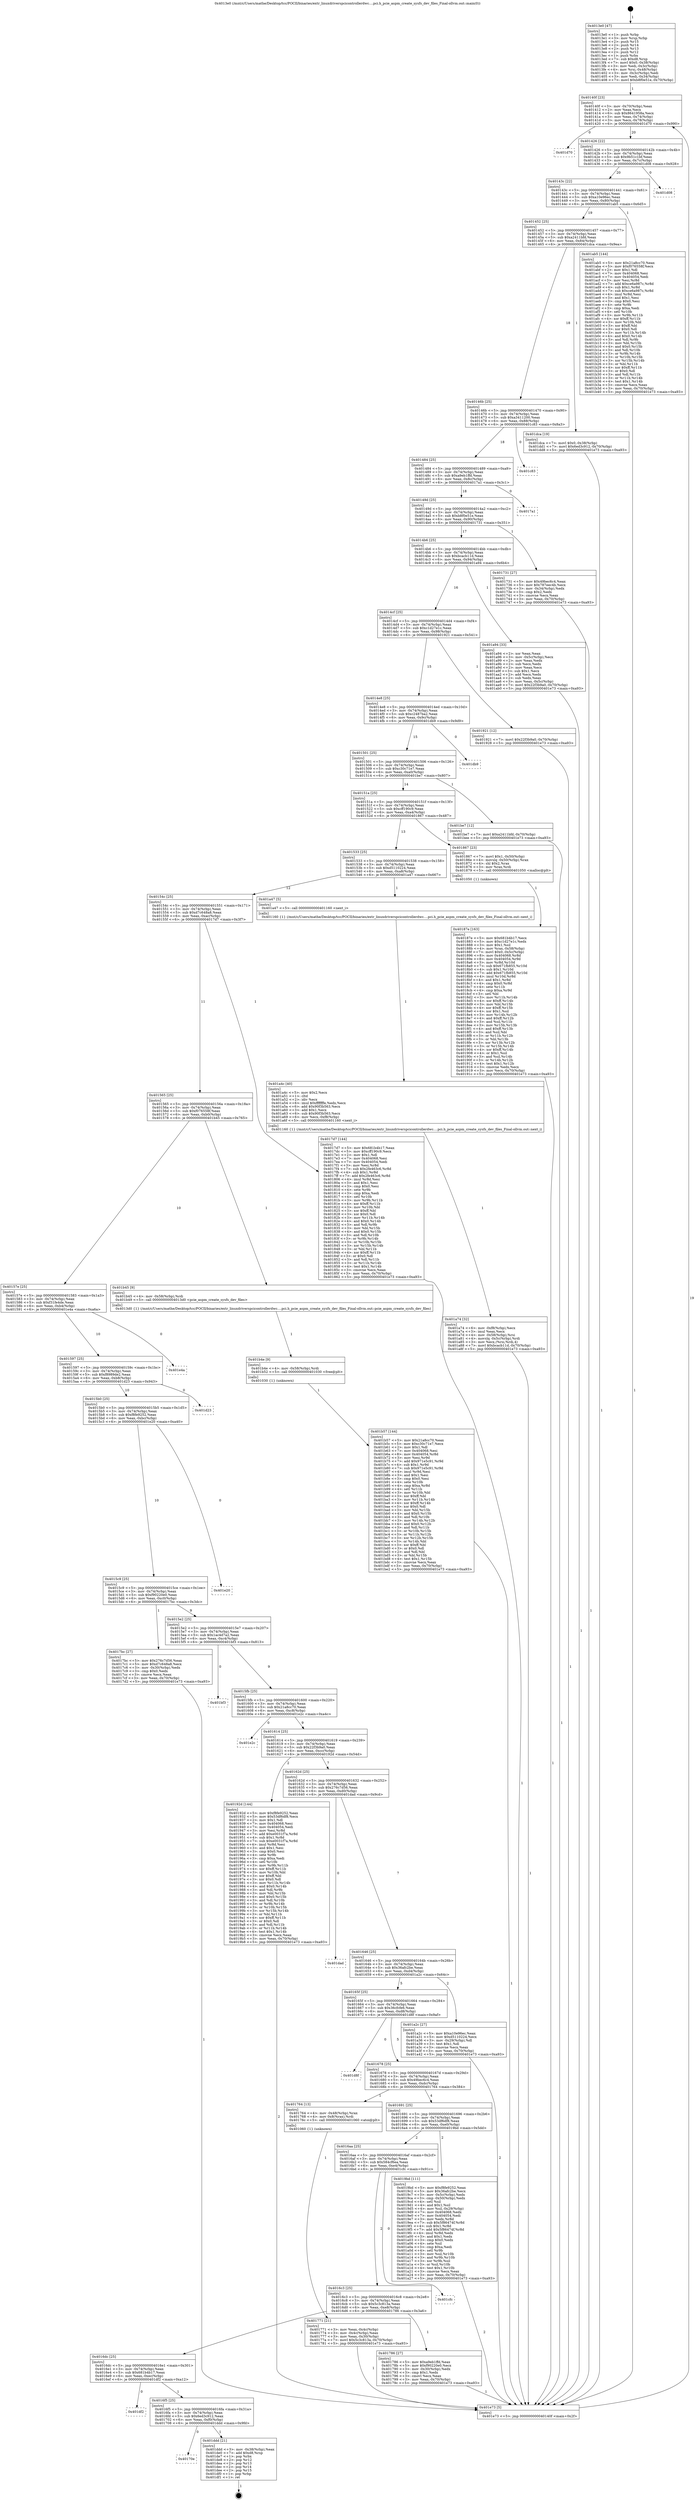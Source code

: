 digraph "0x4013e0" {
  label = "0x4013e0 (/mnt/c/Users/mathe/Desktop/tcc/POCII/binaries/extr_linuxdriverspcicontrollerdwc....pci.h_pcie_aspm_create_sysfs_dev_files_Final-ollvm.out::main(0))"
  labelloc = "t"
  node[shape=record]

  Entry [label="",width=0.3,height=0.3,shape=circle,fillcolor=black,style=filled]
  "0x40140f" [label="{
     0x40140f [23]\l
     | [instrs]\l
     &nbsp;&nbsp;0x40140f \<+3\>: mov -0x70(%rbp),%eax\l
     &nbsp;&nbsp;0x401412 \<+2\>: mov %eax,%ecx\l
     &nbsp;&nbsp;0x401414 \<+6\>: sub $0x8641958a,%ecx\l
     &nbsp;&nbsp;0x40141a \<+3\>: mov %eax,-0x74(%rbp)\l
     &nbsp;&nbsp;0x40141d \<+3\>: mov %ecx,-0x78(%rbp)\l
     &nbsp;&nbsp;0x401420 \<+6\>: je 0000000000401d70 \<main+0x990\>\l
  }"]
  "0x401d70" [label="{
     0x401d70\l
  }", style=dashed]
  "0x401426" [label="{
     0x401426 [22]\l
     | [instrs]\l
     &nbsp;&nbsp;0x401426 \<+5\>: jmp 000000000040142b \<main+0x4b\>\l
     &nbsp;&nbsp;0x40142b \<+3\>: mov -0x74(%rbp),%eax\l
     &nbsp;&nbsp;0x40142e \<+5\>: sub $0x9b51c1bf,%eax\l
     &nbsp;&nbsp;0x401433 \<+3\>: mov %eax,-0x7c(%rbp)\l
     &nbsp;&nbsp;0x401436 \<+6\>: je 0000000000401d08 \<main+0x928\>\l
  }"]
  Exit [label="",width=0.3,height=0.3,shape=circle,fillcolor=black,style=filled,peripheries=2]
  "0x401d08" [label="{
     0x401d08\l
  }", style=dashed]
  "0x40143c" [label="{
     0x40143c [22]\l
     | [instrs]\l
     &nbsp;&nbsp;0x40143c \<+5\>: jmp 0000000000401441 \<main+0x61\>\l
     &nbsp;&nbsp;0x401441 \<+3\>: mov -0x74(%rbp),%eax\l
     &nbsp;&nbsp;0x401444 \<+5\>: sub $0xa10e96ec,%eax\l
     &nbsp;&nbsp;0x401449 \<+3\>: mov %eax,-0x80(%rbp)\l
     &nbsp;&nbsp;0x40144c \<+6\>: je 0000000000401ab5 \<main+0x6d5\>\l
  }"]
  "0x40170e" [label="{
     0x40170e\l
  }", style=dashed]
  "0x401ab5" [label="{
     0x401ab5 [144]\l
     | [instrs]\l
     &nbsp;&nbsp;0x401ab5 \<+5\>: mov $0x21a8cc70,%eax\l
     &nbsp;&nbsp;0x401aba \<+5\>: mov $0xf076558f,%ecx\l
     &nbsp;&nbsp;0x401abf \<+2\>: mov $0x1,%dl\l
     &nbsp;&nbsp;0x401ac1 \<+7\>: mov 0x404068,%esi\l
     &nbsp;&nbsp;0x401ac8 \<+7\>: mov 0x404054,%edi\l
     &nbsp;&nbsp;0x401acf \<+3\>: mov %esi,%r8d\l
     &nbsp;&nbsp;0x401ad2 \<+7\>: add $0xce6a987c,%r8d\l
     &nbsp;&nbsp;0x401ad9 \<+4\>: sub $0x1,%r8d\l
     &nbsp;&nbsp;0x401add \<+7\>: sub $0xce6a987c,%r8d\l
     &nbsp;&nbsp;0x401ae4 \<+4\>: imul %r8d,%esi\l
     &nbsp;&nbsp;0x401ae8 \<+3\>: and $0x1,%esi\l
     &nbsp;&nbsp;0x401aeb \<+3\>: cmp $0x0,%esi\l
     &nbsp;&nbsp;0x401aee \<+4\>: sete %r9b\l
     &nbsp;&nbsp;0x401af2 \<+3\>: cmp $0xa,%edi\l
     &nbsp;&nbsp;0x401af5 \<+4\>: setl %r10b\l
     &nbsp;&nbsp;0x401af9 \<+3\>: mov %r9b,%r11b\l
     &nbsp;&nbsp;0x401afc \<+4\>: xor $0xff,%r11b\l
     &nbsp;&nbsp;0x401b00 \<+3\>: mov %r10b,%bl\l
     &nbsp;&nbsp;0x401b03 \<+3\>: xor $0xff,%bl\l
     &nbsp;&nbsp;0x401b06 \<+3\>: xor $0x0,%dl\l
     &nbsp;&nbsp;0x401b09 \<+3\>: mov %r11b,%r14b\l
     &nbsp;&nbsp;0x401b0c \<+4\>: and $0x0,%r14b\l
     &nbsp;&nbsp;0x401b10 \<+3\>: and %dl,%r9b\l
     &nbsp;&nbsp;0x401b13 \<+3\>: mov %bl,%r15b\l
     &nbsp;&nbsp;0x401b16 \<+4\>: and $0x0,%r15b\l
     &nbsp;&nbsp;0x401b1a \<+3\>: and %dl,%r10b\l
     &nbsp;&nbsp;0x401b1d \<+3\>: or %r9b,%r14b\l
     &nbsp;&nbsp;0x401b20 \<+3\>: or %r10b,%r15b\l
     &nbsp;&nbsp;0x401b23 \<+3\>: xor %r15b,%r14b\l
     &nbsp;&nbsp;0x401b26 \<+3\>: or %bl,%r11b\l
     &nbsp;&nbsp;0x401b29 \<+4\>: xor $0xff,%r11b\l
     &nbsp;&nbsp;0x401b2d \<+3\>: or $0x0,%dl\l
     &nbsp;&nbsp;0x401b30 \<+3\>: and %dl,%r11b\l
     &nbsp;&nbsp;0x401b33 \<+3\>: or %r11b,%r14b\l
     &nbsp;&nbsp;0x401b36 \<+4\>: test $0x1,%r14b\l
     &nbsp;&nbsp;0x401b3a \<+3\>: cmovne %ecx,%eax\l
     &nbsp;&nbsp;0x401b3d \<+3\>: mov %eax,-0x70(%rbp)\l
     &nbsp;&nbsp;0x401b40 \<+5\>: jmp 0000000000401e73 \<main+0xa93\>\l
  }"]
  "0x401452" [label="{
     0x401452 [25]\l
     | [instrs]\l
     &nbsp;&nbsp;0x401452 \<+5\>: jmp 0000000000401457 \<main+0x77\>\l
     &nbsp;&nbsp;0x401457 \<+3\>: mov -0x74(%rbp),%eax\l
     &nbsp;&nbsp;0x40145a \<+5\>: sub $0xa2411bfd,%eax\l
     &nbsp;&nbsp;0x40145f \<+6\>: mov %eax,-0x84(%rbp)\l
     &nbsp;&nbsp;0x401465 \<+6\>: je 0000000000401dca \<main+0x9ea\>\l
  }"]
  "0x401ddd" [label="{
     0x401ddd [21]\l
     | [instrs]\l
     &nbsp;&nbsp;0x401ddd \<+3\>: mov -0x38(%rbp),%eax\l
     &nbsp;&nbsp;0x401de0 \<+7\>: add $0xd8,%rsp\l
     &nbsp;&nbsp;0x401de7 \<+1\>: pop %rbx\l
     &nbsp;&nbsp;0x401de8 \<+2\>: pop %r12\l
     &nbsp;&nbsp;0x401dea \<+2\>: pop %r13\l
     &nbsp;&nbsp;0x401dec \<+2\>: pop %r14\l
     &nbsp;&nbsp;0x401dee \<+2\>: pop %r15\l
     &nbsp;&nbsp;0x401df0 \<+1\>: pop %rbp\l
     &nbsp;&nbsp;0x401df1 \<+1\>: ret\l
  }"]
  "0x401dca" [label="{
     0x401dca [19]\l
     | [instrs]\l
     &nbsp;&nbsp;0x401dca \<+7\>: movl $0x0,-0x38(%rbp)\l
     &nbsp;&nbsp;0x401dd1 \<+7\>: movl $0x6ed3c912,-0x70(%rbp)\l
     &nbsp;&nbsp;0x401dd8 \<+5\>: jmp 0000000000401e73 \<main+0xa93\>\l
  }"]
  "0x40146b" [label="{
     0x40146b [25]\l
     | [instrs]\l
     &nbsp;&nbsp;0x40146b \<+5\>: jmp 0000000000401470 \<main+0x90\>\l
     &nbsp;&nbsp;0x401470 \<+3\>: mov -0x74(%rbp),%eax\l
     &nbsp;&nbsp;0x401473 \<+5\>: sub $0xa3411200,%eax\l
     &nbsp;&nbsp;0x401478 \<+6\>: mov %eax,-0x88(%rbp)\l
     &nbsp;&nbsp;0x40147e \<+6\>: je 0000000000401c83 \<main+0x8a3\>\l
  }"]
  "0x4016f5" [label="{
     0x4016f5 [25]\l
     | [instrs]\l
     &nbsp;&nbsp;0x4016f5 \<+5\>: jmp 00000000004016fa \<main+0x31a\>\l
     &nbsp;&nbsp;0x4016fa \<+3\>: mov -0x74(%rbp),%eax\l
     &nbsp;&nbsp;0x4016fd \<+5\>: sub $0x6ed3c912,%eax\l
     &nbsp;&nbsp;0x401702 \<+6\>: mov %eax,-0xf0(%rbp)\l
     &nbsp;&nbsp;0x401708 \<+6\>: je 0000000000401ddd \<main+0x9fd\>\l
  }"]
  "0x401c83" [label="{
     0x401c83\l
  }", style=dashed]
  "0x401484" [label="{
     0x401484 [25]\l
     | [instrs]\l
     &nbsp;&nbsp;0x401484 \<+5\>: jmp 0000000000401489 \<main+0xa9\>\l
     &nbsp;&nbsp;0x401489 \<+3\>: mov -0x74(%rbp),%eax\l
     &nbsp;&nbsp;0x40148c \<+5\>: sub $0xa9eb1ffd,%eax\l
     &nbsp;&nbsp;0x401491 \<+6\>: mov %eax,-0x8c(%rbp)\l
     &nbsp;&nbsp;0x401497 \<+6\>: je 00000000004017a1 \<main+0x3c1\>\l
  }"]
  "0x401df2" [label="{
     0x401df2\l
  }", style=dashed]
  "0x4017a1" [label="{
     0x4017a1\l
  }", style=dashed]
  "0x40149d" [label="{
     0x40149d [25]\l
     | [instrs]\l
     &nbsp;&nbsp;0x40149d \<+5\>: jmp 00000000004014a2 \<main+0xc2\>\l
     &nbsp;&nbsp;0x4014a2 \<+3\>: mov -0x74(%rbp),%eax\l
     &nbsp;&nbsp;0x4014a5 \<+5\>: sub $0xb8f0e51e,%eax\l
     &nbsp;&nbsp;0x4014aa \<+6\>: mov %eax,-0x90(%rbp)\l
     &nbsp;&nbsp;0x4014b0 \<+6\>: je 0000000000401731 \<main+0x351\>\l
  }"]
  "0x401b57" [label="{
     0x401b57 [144]\l
     | [instrs]\l
     &nbsp;&nbsp;0x401b57 \<+5\>: mov $0x21a8cc70,%eax\l
     &nbsp;&nbsp;0x401b5c \<+5\>: mov $0xc30c71e7,%ecx\l
     &nbsp;&nbsp;0x401b61 \<+2\>: mov $0x1,%dl\l
     &nbsp;&nbsp;0x401b63 \<+7\>: mov 0x404068,%esi\l
     &nbsp;&nbsp;0x401b6a \<+8\>: mov 0x404054,%r8d\l
     &nbsp;&nbsp;0x401b72 \<+3\>: mov %esi,%r9d\l
     &nbsp;&nbsp;0x401b75 \<+7\>: add $0x971e5c91,%r9d\l
     &nbsp;&nbsp;0x401b7c \<+4\>: sub $0x1,%r9d\l
     &nbsp;&nbsp;0x401b80 \<+7\>: sub $0x971e5c91,%r9d\l
     &nbsp;&nbsp;0x401b87 \<+4\>: imul %r9d,%esi\l
     &nbsp;&nbsp;0x401b8b \<+3\>: and $0x1,%esi\l
     &nbsp;&nbsp;0x401b8e \<+3\>: cmp $0x0,%esi\l
     &nbsp;&nbsp;0x401b91 \<+4\>: sete %r10b\l
     &nbsp;&nbsp;0x401b95 \<+4\>: cmp $0xa,%r8d\l
     &nbsp;&nbsp;0x401b99 \<+4\>: setl %r11b\l
     &nbsp;&nbsp;0x401b9d \<+3\>: mov %r10b,%bl\l
     &nbsp;&nbsp;0x401ba0 \<+3\>: xor $0xff,%bl\l
     &nbsp;&nbsp;0x401ba3 \<+3\>: mov %r11b,%r14b\l
     &nbsp;&nbsp;0x401ba6 \<+4\>: xor $0xff,%r14b\l
     &nbsp;&nbsp;0x401baa \<+3\>: xor $0x0,%dl\l
     &nbsp;&nbsp;0x401bad \<+3\>: mov %bl,%r15b\l
     &nbsp;&nbsp;0x401bb0 \<+4\>: and $0x0,%r15b\l
     &nbsp;&nbsp;0x401bb4 \<+3\>: and %dl,%r10b\l
     &nbsp;&nbsp;0x401bb7 \<+3\>: mov %r14b,%r12b\l
     &nbsp;&nbsp;0x401bba \<+4\>: and $0x0,%r12b\l
     &nbsp;&nbsp;0x401bbe \<+3\>: and %dl,%r11b\l
     &nbsp;&nbsp;0x401bc1 \<+3\>: or %r10b,%r15b\l
     &nbsp;&nbsp;0x401bc4 \<+3\>: or %r11b,%r12b\l
     &nbsp;&nbsp;0x401bc7 \<+3\>: xor %r12b,%r15b\l
     &nbsp;&nbsp;0x401bca \<+3\>: or %r14b,%bl\l
     &nbsp;&nbsp;0x401bcd \<+3\>: xor $0xff,%bl\l
     &nbsp;&nbsp;0x401bd0 \<+3\>: or $0x0,%dl\l
     &nbsp;&nbsp;0x401bd3 \<+2\>: and %dl,%bl\l
     &nbsp;&nbsp;0x401bd5 \<+3\>: or %bl,%r15b\l
     &nbsp;&nbsp;0x401bd8 \<+4\>: test $0x1,%r15b\l
     &nbsp;&nbsp;0x401bdc \<+3\>: cmovne %ecx,%eax\l
     &nbsp;&nbsp;0x401bdf \<+3\>: mov %eax,-0x70(%rbp)\l
     &nbsp;&nbsp;0x401be2 \<+5\>: jmp 0000000000401e73 \<main+0xa93\>\l
  }"]
  "0x401731" [label="{
     0x401731 [27]\l
     | [instrs]\l
     &nbsp;&nbsp;0x401731 \<+5\>: mov $0x49bec6c4,%eax\l
     &nbsp;&nbsp;0x401736 \<+5\>: mov $0x787eec4b,%ecx\l
     &nbsp;&nbsp;0x40173b \<+3\>: mov -0x34(%rbp),%edx\l
     &nbsp;&nbsp;0x40173e \<+3\>: cmp $0x2,%edx\l
     &nbsp;&nbsp;0x401741 \<+3\>: cmovne %ecx,%eax\l
     &nbsp;&nbsp;0x401744 \<+3\>: mov %eax,-0x70(%rbp)\l
     &nbsp;&nbsp;0x401747 \<+5\>: jmp 0000000000401e73 \<main+0xa93\>\l
  }"]
  "0x4014b6" [label="{
     0x4014b6 [25]\l
     | [instrs]\l
     &nbsp;&nbsp;0x4014b6 \<+5\>: jmp 00000000004014bb \<main+0xdb\>\l
     &nbsp;&nbsp;0x4014bb \<+3\>: mov -0x74(%rbp),%eax\l
     &nbsp;&nbsp;0x4014be \<+5\>: sub $0xbcacb11d,%eax\l
     &nbsp;&nbsp;0x4014c3 \<+6\>: mov %eax,-0x94(%rbp)\l
     &nbsp;&nbsp;0x4014c9 \<+6\>: je 0000000000401a94 \<main+0x6b4\>\l
  }"]
  "0x401e73" [label="{
     0x401e73 [5]\l
     | [instrs]\l
     &nbsp;&nbsp;0x401e73 \<+5\>: jmp 000000000040140f \<main+0x2f\>\l
  }"]
  "0x4013e0" [label="{
     0x4013e0 [47]\l
     | [instrs]\l
     &nbsp;&nbsp;0x4013e0 \<+1\>: push %rbp\l
     &nbsp;&nbsp;0x4013e1 \<+3\>: mov %rsp,%rbp\l
     &nbsp;&nbsp;0x4013e4 \<+2\>: push %r15\l
     &nbsp;&nbsp;0x4013e6 \<+2\>: push %r14\l
     &nbsp;&nbsp;0x4013e8 \<+2\>: push %r13\l
     &nbsp;&nbsp;0x4013ea \<+2\>: push %r12\l
     &nbsp;&nbsp;0x4013ec \<+1\>: push %rbx\l
     &nbsp;&nbsp;0x4013ed \<+7\>: sub $0xd8,%rsp\l
     &nbsp;&nbsp;0x4013f4 \<+7\>: movl $0x0,-0x38(%rbp)\l
     &nbsp;&nbsp;0x4013fb \<+3\>: mov %edi,-0x3c(%rbp)\l
     &nbsp;&nbsp;0x4013fe \<+4\>: mov %rsi,-0x48(%rbp)\l
     &nbsp;&nbsp;0x401402 \<+3\>: mov -0x3c(%rbp),%edi\l
     &nbsp;&nbsp;0x401405 \<+3\>: mov %edi,-0x34(%rbp)\l
     &nbsp;&nbsp;0x401408 \<+7\>: movl $0xb8f0e51e,-0x70(%rbp)\l
  }"]
  "0x401b4e" [label="{
     0x401b4e [9]\l
     | [instrs]\l
     &nbsp;&nbsp;0x401b4e \<+4\>: mov -0x58(%rbp),%rdi\l
     &nbsp;&nbsp;0x401b52 \<+5\>: call 0000000000401030 \<free@plt\>\l
     | [calls]\l
     &nbsp;&nbsp;0x401030 \{1\} (unknown)\l
  }"]
  "0x401a94" [label="{
     0x401a94 [33]\l
     | [instrs]\l
     &nbsp;&nbsp;0x401a94 \<+2\>: xor %eax,%eax\l
     &nbsp;&nbsp;0x401a96 \<+3\>: mov -0x5c(%rbp),%ecx\l
     &nbsp;&nbsp;0x401a99 \<+2\>: mov %eax,%edx\l
     &nbsp;&nbsp;0x401a9b \<+2\>: sub %ecx,%edx\l
     &nbsp;&nbsp;0x401a9d \<+2\>: mov %eax,%ecx\l
     &nbsp;&nbsp;0x401a9f \<+3\>: sub $0x1,%ecx\l
     &nbsp;&nbsp;0x401aa2 \<+2\>: add %ecx,%edx\l
     &nbsp;&nbsp;0x401aa4 \<+2\>: sub %edx,%eax\l
     &nbsp;&nbsp;0x401aa6 \<+3\>: mov %eax,-0x5c(%rbp)\l
     &nbsp;&nbsp;0x401aa9 \<+7\>: movl $0x22f3b9a0,-0x70(%rbp)\l
     &nbsp;&nbsp;0x401ab0 \<+5\>: jmp 0000000000401e73 \<main+0xa93\>\l
  }"]
  "0x4014cf" [label="{
     0x4014cf [25]\l
     | [instrs]\l
     &nbsp;&nbsp;0x4014cf \<+5\>: jmp 00000000004014d4 \<main+0xf4\>\l
     &nbsp;&nbsp;0x4014d4 \<+3\>: mov -0x74(%rbp),%eax\l
     &nbsp;&nbsp;0x4014d7 \<+5\>: sub $0xc1d27e1c,%eax\l
     &nbsp;&nbsp;0x4014dc \<+6\>: mov %eax,-0x98(%rbp)\l
     &nbsp;&nbsp;0x4014e2 \<+6\>: je 0000000000401921 \<main+0x541\>\l
  }"]
  "0x401a74" [label="{
     0x401a74 [32]\l
     | [instrs]\l
     &nbsp;&nbsp;0x401a74 \<+6\>: mov -0xf8(%rbp),%ecx\l
     &nbsp;&nbsp;0x401a7a \<+3\>: imul %eax,%ecx\l
     &nbsp;&nbsp;0x401a7d \<+4\>: mov -0x58(%rbp),%rsi\l
     &nbsp;&nbsp;0x401a81 \<+4\>: movslq -0x5c(%rbp),%rdi\l
     &nbsp;&nbsp;0x401a85 \<+3\>: mov %ecx,(%rsi,%rdi,4)\l
     &nbsp;&nbsp;0x401a88 \<+7\>: movl $0xbcacb11d,-0x70(%rbp)\l
     &nbsp;&nbsp;0x401a8f \<+5\>: jmp 0000000000401e73 \<main+0xa93\>\l
  }"]
  "0x401921" [label="{
     0x401921 [12]\l
     | [instrs]\l
     &nbsp;&nbsp;0x401921 \<+7\>: movl $0x22f3b9a0,-0x70(%rbp)\l
     &nbsp;&nbsp;0x401928 \<+5\>: jmp 0000000000401e73 \<main+0xa93\>\l
  }"]
  "0x4014e8" [label="{
     0x4014e8 [25]\l
     | [instrs]\l
     &nbsp;&nbsp;0x4014e8 \<+5\>: jmp 00000000004014ed \<main+0x10d\>\l
     &nbsp;&nbsp;0x4014ed \<+3\>: mov -0x74(%rbp),%eax\l
     &nbsp;&nbsp;0x4014f0 \<+5\>: sub $0xc2487ba2,%eax\l
     &nbsp;&nbsp;0x4014f5 \<+6\>: mov %eax,-0x9c(%rbp)\l
     &nbsp;&nbsp;0x4014fb \<+6\>: je 0000000000401db9 \<main+0x9d9\>\l
  }"]
  "0x401a4c" [label="{
     0x401a4c [40]\l
     | [instrs]\l
     &nbsp;&nbsp;0x401a4c \<+5\>: mov $0x2,%ecx\l
     &nbsp;&nbsp;0x401a51 \<+1\>: cltd\l
     &nbsp;&nbsp;0x401a52 \<+2\>: idiv %ecx\l
     &nbsp;&nbsp;0x401a54 \<+6\>: imul $0xfffffffe,%edx,%ecx\l
     &nbsp;&nbsp;0x401a5a \<+6\>: add $0x90f3b563,%ecx\l
     &nbsp;&nbsp;0x401a60 \<+3\>: add $0x1,%ecx\l
     &nbsp;&nbsp;0x401a63 \<+6\>: sub $0x90f3b563,%ecx\l
     &nbsp;&nbsp;0x401a69 \<+6\>: mov %ecx,-0xf8(%rbp)\l
     &nbsp;&nbsp;0x401a6f \<+5\>: call 0000000000401160 \<next_i\>\l
     | [calls]\l
     &nbsp;&nbsp;0x401160 \{1\} (/mnt/c/Users/mathe/Desktop/tcc/POCII/binaries/extr_linuxdriverspcicontrollerdwc....pci.h_pcie_aspm_create_sysfs_dev_files_Final-ollvm.out::next_i)\l
  }"]
  "0x401db9" [label="{
     0x401db9\l
  }", style=dashed]
  "0x401501" [label="{
     0x401501 [25]\l
     | [instrs]\l
     &nbsp;&nbsp;0x401501 \<+5\>: jmp 0000000000401506 \<main+0x126\>\l
     &nbsp;&nbsp;0x401506 \<+3\>: mov -0x74(%rbp),%eax\l
     &nbsp;&nbsp;0x401509 \<+5\>: sub $0xc30c71e7,%eax\l
     &nbsp;&nbsp;0x40150e \<+6\>: mov %eax,-0xa0(%rbp)\l
     &nbsp;&nbsp;0x401514 \<+6\>: je 0000000000401be7 \<main+0x807\>\l
  }"]
  "0x40187e" [label="{
     0x40187e [163]\l
     | [instrs]\l
     &nbsp;&nbsp;0x40187e \<+5\>: mov $0x681b4b17,%ecx\l
     &nbsp;&nbsp;0x401883 \<+5\>: mov $0xc1d27e1c,%edx\l
     &nbsp;&nbsp;0x401888 \<+3\>: mov $0x1,%sil\l
     &nbsp;&nbsp;0x40188b \<+4\>: mov %rax,-0x58(%rbp)\l
     &nbsp;&nbsp;0x40188f \<+7\>: movl $0x0,-0x5c(%rbp)\l
     &nbsp;&nbsp;0x401896 \<+8\>: mov 0x404068,%r8d\l
     &nbsp;&nbsp;0x40189e \<+8\>: mov 0x404054,%r9d\l
     &nbsp;&nbsp;0x4018a6 \<+3\>: mov %r8d,%r10d\l
     &nbsp;&nbsp;0x4018a9 \<+7\>: sub $0x671fb855,%r10d\l
     &nbsp;&nbsp;0x4018b0 \<+4\>: sub $0x1,%r10d\l
     &nbsp;&nbsp;0x4018b4 \<+7\>: add $0x671fb855,%r10d\l
     &nbsp;&nbsp;0x4018bb \<+4\>: imul %r10d,%r8d\l
     &nbsp;&nbsp;0x4018bf \<+4\>: and $0x1,%r8d\l
     &nbsp;&nbsp;0x4018c3 \<+4\>: cmp $0x0,%r8d\l
     &nbsp;&nbsp;0x4018c7 \<+4\>: sete %r11b\l
     &nbsp;&nbsp;0x4018cb \<+4\>: cmp $0xa,%r9d\l
     &nbsp;&nbsp;0x4018cf \<+3\>: setl %bl\l
     &nbsp;&nbsp;0x4018d2 \<+3\>: mov %r11b,%r14b\l
     &nbsp;&nbsp;0x4018d5 \<+4\>: xor $0xff,%r14b\l
     &nbsp;&nbsp;0x4018d9 \<+3\>: mov %bl,%r15b\l
     &nbsp;&nbsp;0x4018dc \<+4\>: xor $0xff,%r15b\l
     &nbsp;&nbsp;0x4018e0 \<+4\>: xor $0x1,%sil\l
     &nbsp;&nbsp;0x4018e4 \<+3\>: mov %r14b,%r12b\l
     &nbsp;&nbsp;0x4018e7 \<+4\>: and $0xff,%r12b\l
     &nbsp;&nbsp;0x4018eb \<+3\>: and %sil,%r11b\l
     &nbsp;&nbsp;0x4018ee \<+3\>: mov %r15b,%r13b\l
     &nbsp;&nbsp;0x4018f1 \<+4\>: and $0xff,%r13b\l
     &nbsp;&nbsp;0x4018f5 \<+3\>: and %sil,%bl\l
     &nbsp;&nbsp;0x4018f8 \<+3\>: or %r11b,%r12b\l
     &nbsp;&nbsp;0x4018fb \<+3\>: or %bl,%r13b\l
     &nbsp;&nbsp;0x4018fe \<+3\>: xor %r13b,%r12b\l
     &nbsp;&nbsp;0x401901 \<+3\>: or %r15b,%r14b\l
     &nbsp;&nbsp;0x401904 \<+4\>: xor $0xff,%r14b\l
     &nbsp;&nbsp;0x401908 \<+4\>: or $0x1,%sil\l
     &nbsp;&nbsp;0x40190c \<+3\>: and %sil,%r14b\l
     &nbsp;&nbsp;0x40190f \<+3\>: or %r14b,%r12b\l
     &nbsp;&nbsp;0x401912 \<+4\>: test $0x1,%r12b\l
     &nbsp;&nbsp;0x401916 \<+3\>: cmovne %edx,%ecx\l
     &nbsp;&nbsp;0x401919 \<+3\>: mov %ecx,-0x70(%rbp)\l
     &nbsp;&nbsp;0x40191c \<+5\>: jmp 0000000000401e73 \<main+0xa93\>\l
  }"]
  "0x401be7" [label="{
     0x401be7 [12]\l
     | [instrs]\l
     &nbsp;&nbsp;0x401be7 \<+7\>: movl $0xa2411bfd,-0x70(%rbp)\l
     &nbsp;&nbsp;0x401bee \<+5\>: jmp 0000000000401e73 \<main+0xa93\>\l
  }"]
  "0x40151a" [label="{
     0x40151a [25]\l
     | [instrs]\l
     &nbsp;&nbsp;0x40151a \<+5\>: jmp 000000000040151f \<main+0x13f\>\l
     &nbsp;&nbsp;0x40151f \<+3\>: mov -0x74(%rbp),%eax\l
     &nbsp;&nbsp;0x401522 \<+5\>: sub $0xcff190c9,%eax\l
     &nbsp;&nbsp;0x401527 \<+6\>: mov %eax,-0xa4(%rbp)\l
     &nbsp;&nbsp;0x40152d \<+6\>: je 0000000000401867 \<main+0x487\>\l
  }"]
  "0x4016dc" [label="{
     0x4016dc [25]\l
     | [instrs]\l
     &nbsp;&nbsp;0x4016dc \<+5\>: jmp 00000000004016e1 \<main+0x301\>\l
     &nbsp;&nbsp;0x4016e1 \<+3\>: mov -0x74(%rbp),%eax\l
     &nbsp;&nbsp;0x4016e4 \<+5\>: sub $0x681b4b17,%eax\l
     &nbsp;&nbsp;0x4016e9 \<+6\>: mov %eax,-0xec(%rbp)\l
     &nbsp;&nbsp;0x4016ef \<+6\>: je 0000000000401df2 \<main+0xa12\>\l
  }"]
  "0x401867" [label="{
     0x401867 [23]\l
     | [instrs]\l
     &nbsp;&nbsp;0x401867 \<+7\>: movl $0x1,-0x50(%rbp)\l
     &nbsp;&nbsp;0x40186e \<+4\>: movslq -0x50(%rbp),%rax\l
     &nbsp;&nbsp;0x401872 \<+4\>: shl $0x2,%rax\l
     &nbsp;&nbsp;0x401876 \<+3\>: mov %rax,%rdi\l
     &nbsp;&nbsp;0x401879 \<+5\>: call 0000000000401050 \<malloc@plt\>\l
     | [calls]\l
     &nbsp;&nbsp;0x401050 \{1\} (unknown)\l
  }"]
  "0x401533" [label="{
     0x401533 [25]\l
     | [instrs]\l
     &nbsp;&nbsp;0x401533 \<+5\>: jmp 0000000000401538 \<main+0x158\>\l
     &nbsp;&nbsp;0x401538 \<+3\>: mov -0x74(%rbp),%eax\l
     &nbsp;&nbsp;0x40153b \<+5\>: sub $0xd5110224,%eax\l
     &nbsp;&nbsp;0x401540 \<+6\>: mov %eax,-0xa8(%rbp)\l
     &nbsp;&nbsp;0x401546 \<+6\>: je 0000000000401a47 \<main+0x667\>\l
  }"]
  "0x401786" [label="{
     0x401786 [27]\l
     | [instrs]\l
     &nbsp;&nbsp;0x401786 \<+5\>: mov $0xa9eb1ffd,%eax\l
     &nbsp;&nbsp;0x40178b \<+5\>: mov $0xf90220e0,%ecx\l
     &nbsp;&nbsp;0x401790 \<+3\>: mov -0x30(%rbp),%edx\l
     &nbsp;&nbsp;0x401793 \<+3\>: cmp $0x1,%edx\l
     &nbsp;&nbsp;0x401796 \<+3\>: cmovl %ecx,%eax\l
     &nbsp;&nbsp;0x401799 \<+3\>: mov %eax,-0x70(%rbp)\l
     &nbsp;&nbsp;0x40179c \<+5\>: jmp 0000000000401e73 \<main+0xa93\>\l
  }"]
  "0x401a47" [label="{
     0x401a47 [5]\l
     | [instrs]\l
     &nbsp;&nbsp;0x401a47 \<+5\>: call 0000000000401160 \<next_i\>\l
     | [calls]\l
     &nbsp;&nbsp;0x401160 \{1\} (/mnt/c/Users/mathe/Desktop/tcc/POCII/binaries/extr_linuxdriverspcicontrollerdwc....pci.h_pcie_aspm_create_sysfs_dev_files_Final-ollvm.out::next_i)\l
  }"]
  "0x40154c" [label="{
     0x40154c [25]\l
     | [instrs]\l
     &nbsp;&nbsp;0x40154c \<+5\>: jmp 0000000000401551 \<main+0x171\>\l
     &nbsp;&nbsp;0x401551 \<+3\>: mov -0x74(%rbp),%eax\l
     &nbsp;&nbsp;0x401554 \<+5\>: sub $0xd7c648a8,%eax\l
     &nbsp;&nbsp;0x401559 \<+6\>: mov %eax,-0xac(%rbp)\l
     &nbsp;&nbsp;0x40155f \<+6\>: je 00000000004017d7 \<main+0x3f7\>\l
  }"]
  "0x4016c3" [label="{
     0x4016c3 [25]\l
     | [instrs]\l
     &nbsp;&nbsp;0x4016c3 \<+5\>: jmp 00000000004016c8 \<main+0x2e8\>\l
     &nbsp;&nbsp;0x4016c8 \<+3\>: mov -0x74(%rbp),%eax\l
     &nbsp;&nbsp;0x4016cb \<+5\>: sub $0x5c3c813a,%eax\l
     &nbsp;&nbsp;0x4016d0 \<+6\>: mov %eax,-0xe8(%rbp)\l
     &nbsp;&nbsp;0x4016d6 \<+6\>: je 0000000000401786 \<main+0x3a6\>\l
  }"]
  "0x4017d7" [label="{
     0x4017d7 [144]\l
     | [instrs]\l
     &nbsp;&nbsp;0x4017d7 \<+5\>: mov $0x681b4b17,%eax\l
     &nbsp;&nbsp;0x4017dc \<+5\>: mov $0xcff190c9,%ecx\l
     &nbsp;&nbsp;0x4017e1 \<+2\>: mov $0x1,%dl\l
     &nbsp;&nbsp;0x4017e3 \<+7\>: mov 0x404068,%esi\l
     &nbsp;&nbsp;0x4017ea \<+7\>: mov 0x404054,%edi\l
     &nbsp;&nbsp;0x4017f1 \<+3\>: mov %esi,%r8d\l
     &nbsp;&nbsp;0x4017f4 \<+7\>: sub $0x2fe463c6,%r8d\l
     &nbsp;&nbsp;0x4017fb \<+4\>: sub $0x1,%r8d\l
     &nbsp;&nbsp;0x4017ff \<+7\>: add $0x2fe463c6,%r8d\l
     &nbsp;&nbsp;0x401806 \<+4\>: imul %r8d,%esi\l
     &nbsp;&nbsp;0x40180a \<+3\>: and $0x1,%esi\l
     &nbsp;&nbsp;0x40180d \<+3\>: cmp $0x0,%esi\l
     &nbsp;&nbsp;0x401810 \<+4\>: sete %r9b\l
     &nbsp;&nbsp;0x401814 \<+3\>: cmp $0xa,%edi\l
     &nbsp;&nbsp;0x401817 \<+4\>: setl %r10b\l
     &nbsp;&nbsp;0x40181b \<+3\>: mov %r9b,%r11b\l
     &nbsp;&nbsp;0x40181e \<+4\>: xor $0xff,%r11b\l
     &nbsp;&nbsp;0x401822 \<+3\>: mov %r10b,%bl\l
     &nbsp;&nbsp;0x401825 \<+3\>: xor $0xff,%bl\l
     &nbsp;&nbsp;0x401828 \<+3\>: xor $0x0,%dl\l
     &nbsp;&nbsp;0x40182b \<+3\>: mov %r11b,%r14b\l
     &nbsp;&nbsp;0x40182e \<+4\>: and $0x0,%r14b\l
     &nbsp;&nbsp;0x401832 \<+3\>: and %dl,%r9b\l
     &nbsp;&nbsp;0x401835 \<+3\>: mov %bl,%r15b\l
     &nbsp;&nbsp;0x401838 \<+4\>: and $0x0,%r15b\l
     &nbsp;&nbsp;0x40183c \<+3\>: and %dl,%r10b\l
     &nbsp;&nbsp;0x40183f \<+3\>: or %r9b,%r14b\l
     &nbsp;&nbsp;0x401842 \<+3\>: or %r10b,%r15b\l
     &nbsp;&nbsp;0x401845 \<+3\>: xor %r15b,%r14b\l
     &nbsp;&nbsp;0x401848 \<+3\>: or %bl,%r11b\l
     &nbsp;&nbsp;0x40184b \<+4\>: xor $0xff,%r11b\l
     &nbsp;&nbsp;0x40184f \<+3\>: or $0x0,%dl\l
     &nbsp;&nbsp;0x401852 \<+3\>: and %dl,%r11b\l
     &nbsp;&nbsp;0x401855 \<+3\>: or %r11b,%r14b\l
     &nbsp;&nbsp;0x401858 \<+4\>: test $0x1,%r14b\l
     &nbsp;&nbsp;0x40185c \<+3\>: cmovne %ecx,%eax\l
     &nbsp;&nbsp;0x40185f \<+3\>: mov %eax,-0x70(%rbp)\l
     &nbsp;&nbsp;0x401862 \<+5\>: jmp 0000000000401e73 \<main+0xa93\>\l
  }"]
  "0x401565" [label="{
     0x401565 [25]\l
     | [instrs]\l
     &nbsp;&nbsp;0x401565 \<+5\>: jmp 000000000040156a \<main+0x18a\>\l
     &nbsp;&nbsp;0x40156a \<+3\>: mov -0x74(%rbp),%eax\l
     &nbsp;&nbsp;0x40156d \<+5\>: sub $0xf076558f,%eax\l
     &nbsp;&nbsp;0x401572 \<+6\>: mov %eax,-0xb0(%rbp)\l
     &nbsp;&nbsp;0x401578 \<+6\>: je 0000000000401b45 \<main+0x765\>\l
  }"]
  "0x401cfc" [label="{
     0x401cfc\l
  }", style=dashed]
  "0x401b45" [label="{
     0x401b45 [9]\l
     | [instrs]\l
     &nbsp;&nbsp;0x401b45 \<+4\>: mov -0x58(%rbp),%rdi\l
     &nbsp;&nbsp;0x401b49 \<+5\>: call 00000000004013d0 \<pcie_aspm_create_sysfs_dev_files\>\l
     | [calls]\l
     &nbsp;&nbsp;0x4013d0 \{1\} (/mnt/c/Users/mathe/Desktop/tcc/POCII/binaries/extr_linuxdriverspcicontrollerdwc....pci.h_pcie_aspm_create_sysfs_dev_files_Final-ollvm.out::pcie_aspm_create_sysfs_dev_files)\l
  }"]
  "0x40157e" [label="{
     0x40157e [25]\l
     | [instrs]\l
     &nbsp;&nbsp;0x40157e \<+5\>: jmp 0000000000401583 \<main+0x1a3\>\l
     &nbsp;&nbsp;0x401583 \<+3\>: mov -0x74(%rbp),%eax\l
     &nbsp;&nbsp;0x401586 \<+5\>: sub $0xf31fe4de,%eax\l
     &nbsp;&nbsp;0x40158b \<+6\>: mov %eax,-0xb4(%rbp)\l
     &nbsp;&nbsp;0x401591 \<+6\>: je 0000000000401e4a \<main+0xa6a\>\l
  }"]
  "0x4016aa" [label="{
     0x4016aa [25]\l
     | [instrs]\l
     &nbsp;&nbsp;0x4016aa \<+5\>: jmp 00000000004016af \<main+0x2cf\>\l
     &nbsp;&nbsp;0x4016af \<+3\>: mov -0x74(%rbp),%eax\l
     &nbsp;&nbsp;0x4016b2 \<+5\>: sub $0x584cf6ea,%eax\l
     &nbsp;&nbsp;0x4016b7 \<+6\>: mov %eax,-0xe4(%rbp)\l
     &nbsp;&nbsp;0x4016bd \<+6\>: je 0000000000401cfc \<main+0x91c\>\l
  }"]
  "0x401e4a" [label="{
     0x401e4a\l
  }", style=dashed]
  "0x401597" [label="{
     0x401597 [25]\l
     | [instrs]\l
     &nbsp;&nbsp;0x401597 \<+5\>: jmp 000000000040159c \<main+0x1bc\>\l
     &nbsp;&nbsp;0x40159c \<+3\>: mov -0x74(%rbp),%eax\l
     &nbsp;&nbsp;0x40159f \<+5\>: sub $0xf8989de2,%eax\l
     &nbsp;&nbsp;0x4015a4 \<+6\>: mov %eax,-0xb8(%rbp)\l
     &nbsp;&nbsp;0x4015aa \<+6\>: je 0000000000401d23 \<main+0x943\>\l
  }"]
  "0x4019bd" [label="{
     0x4019bd [111]\l
     | [instrs]\l
     &nbsp;&nbsp;0x4019bd \<+5\>: mov $0xf8fe9252,%eax\l
     &nbsp;&nbsp;0x4019c2 \<+5\>: mov $0x36afc2be,%ecx\l
     &nbsp;&nbsp;0x4019c7 \<+3\>: mov -0x5c(%rbp),%edx\l
     &nbsp;&nbsp;0x4019ca \<+3\>: cmp -0x50(%rbp),%edx\l
     &nbsp;&nbsp;0x4019cd \<+4\>: setl %sil\l
     &nbsp;&nbsp;0x4019d1 \<+4\>: and $0x1,%sil\l
     &nbsp;&nbsp;0x4019d5 \<+4\>: mov %sil,-0x29(%rbp)\l
     &nbsp;&nbsp;0x4019d9 \<+7\>: mov 0x404068,%edx\l
     &nbsp;&nbsp;0x4019e0 \<+7\>: mov 0x404054,%edi\l
     &nbsp;&nbsp;0x4019e7 \<+3\>: mov %edx,%r8d\l
     &nbsp;&nbsp;0x4019ea \<+7\>: sub $0x5f86474f,%r8d\l
     &nbsp;&nbsp;0x4019f1 \<+4\>: sub $0x1,%r8d\l
     &nbsp;&nbsp;0x4019f5 \<+7\>: add $0x5f86474f,%r8d\l
     &nbsp;&nbsp;0x4019fc \<+4\>: imul %r8d,%edx\l
     &nbsp;&nbsp;0x401a00 \<+3\>: and $0x1,%edx\l
     &nbsp;&nbsp;0x401a03 \<+3\>: cmp $0x0,%edx\l
     &nbsp;&nbsp;0x401a06 \<+4\>: sete %sil\l
     &nbsp;&nbsp;0x401a0a \<+3\>: cmp $0xa,%edi\l
     &nbsp;&nbsp;0x401a0d \<+4\>: setl %r9b\l
     &nbsp;&nbsp;0x401a11 \<+3\>: mov %sil,%r10b\l
     &nbsp;&nbsp;0x401a14 \<+3\>: and %r9b,%r10b\l
     &nbsp;&nbsp;0x401a17 \<+3\>: xor %r9b,%sil\l
     &nbsp;&nbsp;0x401a1a \<+3\>: or %sil,%r10b\l
     &nbsp;&nbsp;0x401a1d \<+4\>: test $0x1,%r10b\l
     &nbsp;&nbsp;0x401a21 \<+3\>: cmovne %ecx,%eax\l
     &nbsp;&nbsp;0x401a24 \<+3\>: mov %eax,-0x70(%rbp)\l
     &nbsp;&nbsp;0x401a27 \<+5\>: jmp 0000000000401e73 \<main+0xa93\>\l
  }"]
  "0x401d23" [label="{
     0x401d23\l
  }", style=dashed]
  "0x4015b0" [label="{
     0x4015b0 [25]\l
     | [instrs]\l
     &nbsp;&nbsp;0x4015b0 \<+5\>: jmp 00000000004015b5 \<main+0x1d5\>\l
     &nbsp;&nbsp;0x4015b5 \<+3\>: mov -0x74(%rbp),%eax\l
     &nbsp;&nbsp;0x4015b8 \<+5\>: sub $0xf8fe9252,%eax\l
     &nbsp;&nbsp;0x4015bd \<+6\>: mov %eax,-0xbc(%rbp)\l
     &nbsp;&nbsp;0x4015c3 \<+6\>: je 0000000000401e20 \<main+0xa40\>\l
  }"]
  "0x401771" [label="{
     0x401771 [21]\l
     | [instrs]\l
     &nbsp;&nbsp;0x401771 \<+3\>: mov %eax,-0x4c(%rbp)\l
     &nbsp;&nbsp;0x401774 \<+3\>: mov -0x4c(%rbp),%eax\l
     &nbsp;&nbsp;0x401777 \<+3\>: mov %eax,-0x30(%rbp)\l
     &nbsp;&nbsp;0x40177a \<+7\>: movl $0x5c3c813a,-0x70(%rbp)\l
     &nbsp;&nbsp;0x401781 \<+5\>: jmp 0000000000401e73 \<main+0xa93\>\l
  }"]
  "0x401e20" [label="{
     0x401e20\l
  }", style=dashed]
  "0x4015c9" [label="{
     0x4015c9 [25]\l
     | [instrs]\l
     &nbsp;&nbsp;0x4015c9 \<+5\>: jmp 00000000004015ce \<main+0x1ee\>\l
     &nbsp;&nbsp;0x4015ce \<+3\>: mov -0x74(%rbp),%eax\l
     &nbsp;&nbsp;0x4015d1 \<+5\>: sub $0xf90220e0,%eax\l
     &nbsp;&nbsp;0x4015d6 \<+6\>: mov %eax,-0xc0(%rbp)\l
     &nbsp;&nbsp;0x4015dc \<+6\>: je 00000000004017bc \<main+0x3dc\>\l
  }"]
  "0x401691" [label="{
     0x401691 [25]\l
     | [instrs]\l
     &nbsp;&nbsp;0x401691 \<+5\>: jmp 0000000000401696 \<main+0x2b6\>\l
     &nbsp;&nbsp;0x401696 \<+3\>: mov -0x74(%rbp),%eax\l
     &nbsp;&nbsp;0x401699 \<+5\>: sub $0x53df6df8,%eax\l
     &nbsp;&nbsp;0x40169e \<+6\>: mov %eax,-0xe0(%rbp)\l
     &nbsp;&nbsp;0x4016a4 \<+6\>: je 00000000004019bd \<main+0x5dd\>\l
  }"]
  "0x4017bc" [label="{
     0x4017bc [27]\l
     | [instrs]\l
     &nbsp;&nbsp;0x4017bc \<+5\>: mov $0x276c7d56,%eax\l
     &nbsp;&nbsp;0x4017c1 \<+5\>: mov $0xd7c648a8,%ecx\l
     &nbsp;&nbsp;0x4017c6 \<+3\>: mov -0x30(%rbp),%edx\l
     &nbsp;&nbsp;0x4017c9 \<+3\>: cmp $0x0,%edx\l
     &nbsp;&nbsp;0x4017cc \<+3\>: cmove %ecx,%eax\l
     &nbsp;&nbsp;0x4017cf \<+3\>: mov %eax,-0x70(%rbp)\l
     &nbsp;&nbsp;0x4017d2 \<+5\>: jmp 0000000000401e73 \<main+0xa93\>\l
  }"]
  "0x4015e2" [label="{
     0x4015e2 [25]\l
     | [instrs]\l
     &nbsp;&nbsp;0x4015e2 \<+5\>: jmp 00000000004015e7 \<main+0x207\>\l
     &nbsp;&nbsp;0x4015e7 \<+3\>: mov -0x74(%rbp),%eax\l
     &nbsp;&nbsp;0x4015ea \<+5\>: sub $0x1ac4d7a2,%eax\l
     &nbsp;&nbsp;0x4015ef \<+6\>: mov %eax,-0xc4(%rbp)\l
     &nbsp;&nbsp;0x4015f5 \<+6\>: je 0000000000401bf3 \<main+0x813\>\l
  }"]
  "0x401764" [label="{
     0x401764 [13]\l
     | [instrs]\l
     &nbsp;&nbsp;0x401764 \<+4\>: mov -0x48(%rbp),%rax\l
     &nbsp;&nbsp;0x401768 \<+4\>: mov 0x8(%rax),%rdi\l
     &nbsp;&nbsp;0x40176c \<+5\>: call 0000000000401060 \<atoi@plt\>\l
     | [calls]\l
     &nbsp;&nbsp;0x401060 \{1\} (unknown)\l
  }"]
  "0x401bf3" [label="{
     0x401bf3\l
  }", style=dashed]
  "0x4015fb" [label="{
     0x4015fb [25]\l
     | [instrs]\l
     &nbsp;&nbsp;0x4015fb \<+5\>: jmp 0000000000401600 \<main+0x220\>\l
     &nbsp;&nbsp;0x401600 \<+3\>: mov -0x74(%rbp),%eax\l
     &nbsp;&nbsp;0x401603 \<+5\>: sub $0x21a8cc70,%eax\l
     &nbsp;&nbsp;0x401608 \<+6\>: mov %eax,-0xc8(%rbp)\l
     &nbsp;&nbsp;0x40160e \<+6\>: je 0000000000401e2c \<main+0xa4c\>\l
  }"]
  "0x401678" [label="{
     0x401678 [25]\l
     | [instrs]\l
     &nbsp;&nbsp;0x401678 \<+5\>: jmp 000000000040167d \<main+0x29d\>\l
     &nbsp;&nbsp;0x40167d \<+3\>: mov -0x74(%rbp),%eax\l
     &nbsp;&nbsp;0x401680 \<+5\>: sub $0x49bec6c4,%eax\l
     &nbsp;&nbsp;0x401685 \<+6\>: mov %eax,-0xdc(%rbp)\l
     &nbsp;&nbsp;0x40168b \<+6\>: je 0000000000401764 \<main+0x384\>\l
  }"]
  "0x401e2c" [label="{
     0x401e2c\l
  }", style=dashed]
  "0x401614" [label="{
     0x401614 [25]\l
     | [instrs]\l
     &nbsp;&nbsp;0x401614 \<+5\>: jmp 0000000000401619 \<main+0x239\>\l
     &nbsp;&nbsp;0x401619 \<+3\>: mov -0x74(%rbp),%eax\l
     &nbsp;&nbsp;0x40161c \<+5\>: sub $0x22f3b9a0,%eax\l
     &nbsp;&nbsp;0x401621 \<+6\>: mov %eax,-0xcc(%rbp)\l
     &nbsp;&nbsp;0x401627 \<+6\>: je 000000000040192d \<main+0x54d\>\l
  }"]
  "0x401d8f" [label="{
     0x401d8f\l
  }", style=dashed]
  "0x40192d" [label="{
     0x40192d [144]\l
     | [instrs]\l
     &nbsp;&nbsp;0x40192d \<+5\>: mov $0xf8fe9252,%eax\l
     &nbsp;&nbsp;0x401932 \<+5\>: mov $0x53df6df8,%ecx\l
     &nbsp;&nbsp;0x401937 \<+2\>: mov $0x1,%dl\l
     &nbsp;&nbsp;0x401939 \<+7\>: mov 0x404068,%esi\l
     &nbsp;&nbsp;0x401940 \<+7\>: mov 0x404054,%edi\l
     &nbsp;&nbsp;0x401947 \<+3\>: mov %esi,%r8d\l
     &nbsp;&nbsp;0x40194a \<+7\>: add $0xe0031f7a,%r8d\l
     &nbsp;&nbsp;0x401951 \<+4\>: sub $0x1,%r8d\l
     &nbsp;&nbsp;0x401955 \<+7\>: sub $0xe0031f7a,%r8d\l
     &nbsp;&nbsp;0x40195c \<+4\>: imul %r8d,%esi\l
     &nbsp;&nbsp;0x401960 \<+3\>: and $0x1,%esi\l
     &nbsp;&nbsp;0x401963 \<+3\>: cmp $0x0,%esi\l
     &nbsp;&nbsp;0x401966 \<+4\>: sete %r9b\l
     &nbsp;&nbsp;0x40196a \<+3\>: cmp $0xa,%edi\l
     &nbsp;&nbsp;0x40196d \<+4\>: setl %r10b\l
     &nbsp;&nbsp;0x401971 \<+3\>: mov %r9b,%r11b\l
     &nbsp;&nbsp;0x401974 \<+4\>: xor $0xff,%r11b\l
     &nbsp;&nbsp;0x401978 \<+3\>: mov %r10b,%bl\l
     &nbsp;&nbsp;0x40197b \<+3\>: xor $0xff,%bl\l
     &nbsp;&nbsp;0x40197e \<+3\>: xor $0x0,%dl\l
     &nbsp;&nbsp;0x401981 \<+3\>: mov %r11b,%r14b\l
     &nbsp;&nbsp;0x401984 \<+4\>: and $0x0,%r14b\l
     &nbsp;&nbsp;0x401988 \<+3\>: and %dl,%r9b\l
     &nbsp;&nbsp;0x40198b \<+3\>: mov %bl,%r15b\l
     &nbsp;&nbsp;0x40198e \<+4\>: and $0x0,%r15b\l
     &nbsp;&nbsp;0x401992 \<+3\>: and %dl,%r10b\l
     &nbsp;&nbsp;0x401995 \<+3\>: or %r9b,%r14b\l
     &nbsp;&nbsp;0x401998 \<+3\>: or %r10b,%r15b\l
     &nbsp;&nbsp;0x40199b \<+3\>: xor %r15b,%r14b\l
     &nbsp;&nbsp;0x40199e \<+3\>: or %bl,%r11b\l
     &nbsp;&nbsp;0x4019a1 \<+4\>: xor $0xff,%r11b\l
     &nbsp;&nbsp;0x4019a5 \<+3\>: or $0x0,%dl\l
     &nbsp;&nbsp;0x4019a8 \<+3\>: and %dl,%r11b\l
     &nbsp;&nbsp;0x4019ab \<+3\>: or %r11b,%r14b\l
     &nbsp;&nbsp;0x4019ae \<+4\>: test $0x1,%r14b\l
     &nbsp;&nbsp;0x4019b2 \<+3\>: cmovne %ecx,%eax\l
     &nbsp;&nbsp;0x4019b5 \<+3\>: mov %eax,-0x70(%rbp)\l
     &nbsp;&nbsp;0x4019b8 \<+5\>: jmp 0000000000401e73 \<main+0xa93\>\l
  }"]
  "0x40162d" [label="{
     0x40162d [25]\l
     | [instrs]\l
     &nbsp;&nbsp;0x40162d \<+5\>: jmp 0000000000401632 \<main+0x252\>\l
     &nbsp;&nbsp;0x401632 \<+3\>: mov -0x74(%rbp),%eax\l
     &nbsp;&nbsp;0x401635 \<+5\>: sub $0x276c7d56,%eax\l
     &nbsp;&nbsp;0x40163a \<+6\>: mov %eax,-0xd0(%rbp)\l
     &nbsp;&nbsp;0x401640 \<+6\>: je 0000000000401dad \<main+0x9cd\>\l
  }"]
  "0x40165f" [label="{
     0x40165f [25]\l
     | [instrs]\l
     &nbsp;&nbsp;0x40165f \<+5\>: jmp 0000000000401664 \<main+0x284\>\l
     &nbsp;&nbsp;0x401664 \<+3\>: mov -0x74(%rbp),%eax\l
     &nbsp;&nbsp;0x401667 \<+5\>: sub $0x36cfcfe6,%eax\l
     &nbsp;&nbsp;0x40166c \<+6\>: mov %eax,-0xd8(%rbp)\l
     &nbsp;&nbsp;0x401672 \<+6\>: je 0000000000401d8f \<main+0x9af\>\l
  }"]
  "0x401dad" [label="{
     0x401dad\l
  }", style=dashed]
  "0x401646" [label="{
     0x401646 [25]\l
     | [instrs]\l
     &nbsp;&nbsp;0x401646 \<+5\>: jmp 000000000040164b \<main+0x26b\>\l
     &nbsp;&nbsp;0x40164b \<+3\>: mov -0x74(%rbp),%eax\l
     &nbsp;&nbsp;0x40164e \<+5\>: sub $0x36afc2be,%eax\l
     &nbsp;&nbsp;0x401653 \<+6\>: mov %eax,-0xd4(%rbp)\l
     &nbsp;&nbsp;0x401659 \<+6\>: je 0000000000401a2c \<main+0x64c\>\l
  }"]
  "0x401a2c" [label="{
     0x401a2c [27]\l
     | [instrs]\l
     &nbsp;&nbsp;0x401a2c \<+5\>: mov $0xa10e96ec,%eax\l
     &nbsp;&nbsp;0x401a31 \<+5\>: mov $0xd5110224,%ecx\l
     &nbsp;&nbsp;0x401a36 \<+3\>: mov -0x29(%rbp),%dl\l
     &nbsp;&nbsp;0x401a39 \<+3\>: test $0x1,%dl\l
     &nbsp;&nbsp;0x401a3c \<+3\>: cmovne %ecx,%eax\l
     &nbsp;&nbsp;0x401a3f \<+3\>: mov %eax,-0x70(%rbp)\l
     &nbsp;&nbsp;0x401a42 \<+5\>: jmp 0000000000401e73 \<main+0xa93\>\l
  }"]
  Entry -> "0x4013e0" [label=" 1"]
  "0x40140f" -> "0x401d70" [label=" 0"]
  "0x40140f" -> "0x401426" [label=" 20"]
  "0x401ddd" -> Exit [label=" 1"]
  "0x401426" -> "0x401d08" [label=" 0"]
  "0x401426" -> "0x40143c" [label=" 20"]
  "0x4016f5" -> "0x40170e" [label=" 0"]
  "0x40143c" -> "0x401ab5" [label=" 1"]
  "0x40143c" -> "0x401452" [label=" 19"]
  "0x4016f5" -> "0x401ddd" [label=" 1"]
  "0x401452" -> "0x401dca" [label=" 1"]
  "0x401452" -> "0x40146b" [label=" 18"]
  "0x4016dc" -> "0x4016f5" [label=" 1"]
  "0x40146b" -> "0x401c83" [label=" 0"]
  "0x40146b" -> "0x401484" [label=" 18"]
  "0x4016dc" -> "0x401df2" [label=" 0"]
  "0x401484" -> "0x4017a1" [label=" 0"]
  "0x401484" -> "0x40149d" [label=" 18"]
  "0x401dca" -> "0x401e73" [label=" 1"]
  "0x40149d" -> "0x401731" [label=" 1"]
  "0x40149d" -> "0x4014b6" [label=" 17"]
  "0x401731" -> "0x401e73" [label=" 1"]
  "0x4013e0" -> "0x40140f" [label=" 1"]
  "0x401e73" -> "0x40140f" [label=" 19"]
  "0x401be7" -> "0x401e73" [label=" 1"]
  "0x4014b6" -> "0x401a94" [label=" 1"]
  "0x4014b6" -> "0x4014cf" [label=" 16"]
  "0x401b57" -> "0x401e73" [label=" 1"]
  "0x4014cf" -> "0x401921" [label=" 1"]
  "0x4014cf" -> "0x4014e8" [label=" 15"]
  "0x401b4e" -> "0x401b57" [label=" 1"]
  "0x4014e8" -> "0x401db9" [label=" 0"]
  "0x4014e8" -> "0x401501" [label=" 15"]
  "0x401b45" -> "0x401b4e" [label=" 1"]
  "0x401501" -> "0x401be7" [label=" 1"]
  "0x401501" -> "0x40151a" [label=" 14"]
  "0x401ab5" -> "0x401e73" [label=" 1"]
  "0x40151a" -> "0x401867" [label=" 1"]
  "0x40151a" -> "0x401533" [label=" 13"]
  "0x401a94" -> "0x401e73" [label=" 1"]
  "0x401533" -> "0x401a47" [label=" 1"]
  "0x401533" -> "0x40154c" [label=" 12"]
  "0x401a74" -> "0x401e73" [label=" 1"]
  "0x40154c" -> "0x4017d7" [label=" 1"]
  "0x40154c" -> "0x401565" [label=" 11"]
  "0x401a47" -> "0x401a4c" [label=" 1"]
  "0x401565" -> "0x401b45" [label=" 1"]
  "0x401565" -> "0x40157e" [label=" 10"]
  "0x401a2c" -> "0x401e73" [label=" 2"]
  "0x40157e" -> "0x401e4a" [label=" 0"]
  "0x40157e" -> "0x401597" [label=" 10"]
  "0x40192d" -> "0x401e73" [label=" 2"]
  "0x401597" -> "0x401d23" [label=" 0"]
  "0x401597" -> "0x4015b0" [label=" 10"]
  "0x401921" -> "0x401e73" [label=" 1"]
  "0x4015b0" -> "0x401e20" [label=" 0"]
  "0x4015b0" -> "0x4015c9" [label=" 10"]
  "0x401867" -> "0x40187e" [label=" 1"]
  "0x4015c9" -> "0x4017bc" [label=" 1"]
  "0x4015c9" -> "0x4015e2" [label=" 9"]
  "0x4017d7" -> "0x401e73" [label=" 1"]
  "0x4015e2" -> "0x401bf3" [label=" 0"]
  "0x4015e2" -> "0x4015fb" [label=" 9"]
  "0x4017bc" -> "0x401e73" [label=" 1"]
  "0x4015fb" -> "0x401e2c" [label=" 0"]
  "0x4015fb" -> "0x401614" [label=" 9"]
  "0x4016c3" -> "0x4016dc" [label=" 1"]
  "0x401614" -> "0x40192d" [label=" 2"]
  "0x401614" -> "0x40162d" [label=" 7"]
  "0x4016c3" -> "0x401786" [label=" 1"]
  "0x40162d" -> "0x401dad" [label=" 0"]
  "0x40162d" -> "0x401646" [label=" 7"]
  "0x4016aa" -> "0x4016c3" [label=" 2"]
  "0x401646" -> "0x401a2c" [label=" 2"]
  "0x401646" -> "0x40165f" [label=" 5"]
  "0x401a4c" -> "0x401a74" [label=" 1"]
  "0x40165f" -> "0x401d8f" [label=" 0"]
  "0x40165f" -> "0x401678" [label=" 5"]
  "0x401786" -> "0x401e73" [label=" 1"]
  "0x401678" -> "0x401764" [label=" 1"]
  "0x401678" -> "0x401691" [label=" 4"]
  "0x401764" -> "0x401771" [label=" 1"]
  "0x401771" -> "0x401e73" [label=" 1"]
  "0x40187e" -> "0x401e73" [label=" 1"]
  "0x401691" -> "0x4019bd" [label=" 2"]
  "0x401691" -> "0x4016aa" [label=" 2"]
  "0x4019bd" -> "0x401e73" [label=" 2"]
  "0x4016aa" -> "0x401cfc" [label=" 0"]
}
